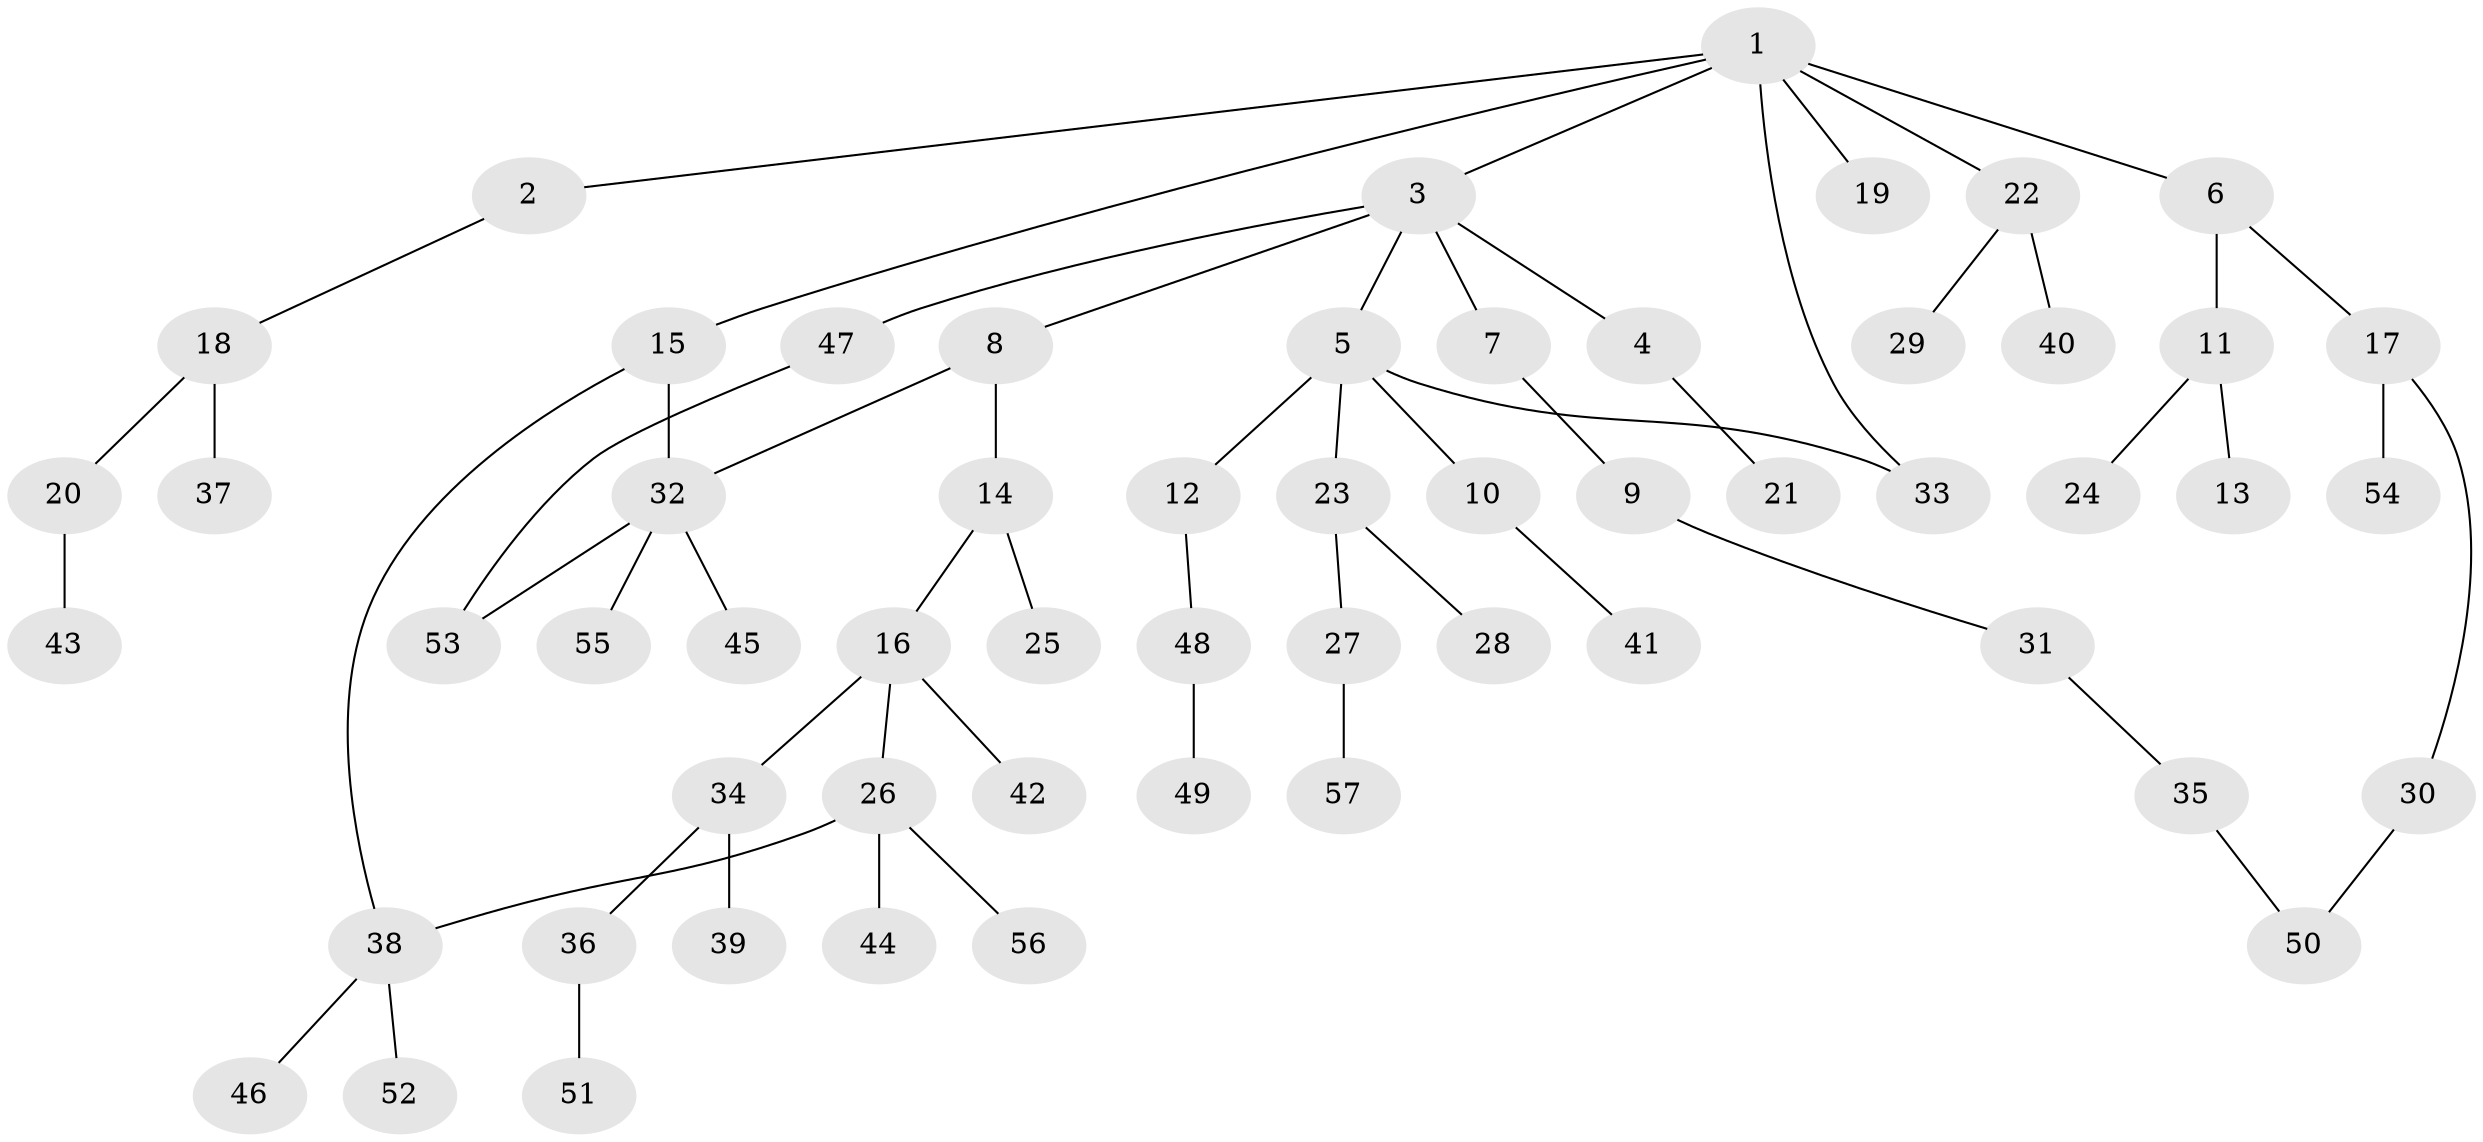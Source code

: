 // Generated by graph-tools (version 1.1) at 2025/34/03/09/25 02:34:13]
// undirected, 57 vertices, 61 edges
graph export_dot {
graph [start="1"]
  node [color=gray90,style=filled];
  1;
  2;
  3;
  4;
  5;
  6;
  7;
  8;
  9;
  10;
  11;
  12;
  13;
  14;
  15;
  16;
  17;
  18;
  19;
  20;
  21;
  22;
  23;
  24;
  25;
  26;
  27;
  28;
  29;
  30;
  31;
  32;
  33;
  34;
  35;
  36;
  37;
  38;
  39;
  40;
  41;
  42;
  43;
  44;
  45;
  46;
  47;
  48;
  49;
  50;
  51;
  52;
  53;
  54;
  55;
  56;
  57;
  1 -- 2;
  1 -- 3;
  1 -- 6;
  1 -- 15;
  1 -- 19;
  1 -- 22;
  1 -- 33;
  2 -- 18;
  3 -- 4;
  3 -- 5;
  3 -- 7;
  3 -- 8;
  3 -- 47;
  4 -- 21;
  5 -- 10;
  5 -- 12;
  5 -- 23;
  5 -- 33;
  6 -- 11;
  6 -- 17;
  7 -- 9;
  8 -- 14;
  8 -- 32;
  9 -- 31;
  10 -- 41;
  11 -- 13;
  11 -- 24;
  12 -- 48;
  14 -- 16;
  14 -- 25;
  15 -- 32;
  15 -- 38;
  16 -- 26;
  16 -- 34;
  16 -- 42;
  17 -- 30;
  17 -- 54;
  18 -- 20;
  18 -- 37;
  20 -- 43;
  22 -- 29;
  22 -- 40;
  23 -- 27;
  23 -- 28;
  26 -- 38;
  26 -- 44;
  26 -- 56;
  27 -- 57;
  30 -- 50;
  31 -- 35;
  32 -- 45;
  32 -- 55;
  32 -- 53;
  34 -- 36;
  34 -- 39;
  35 -- 50;
  36 -- 51;
  38 -- 46;
  38 -- 52;
  47 -- 53;
  48 -- 49;
}
